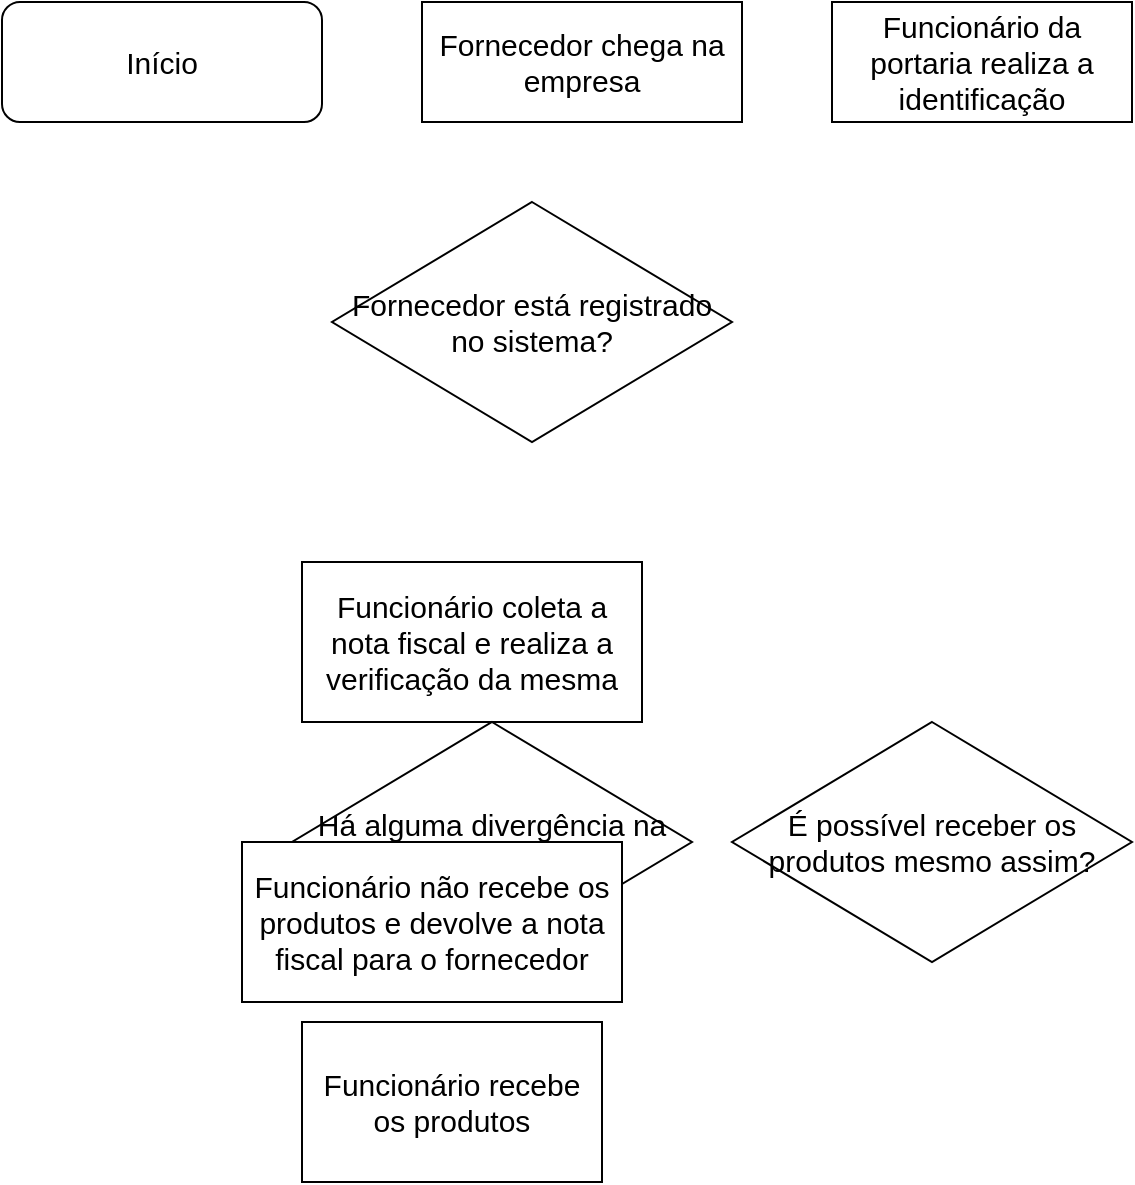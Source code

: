 <mxfile version="21.7.2" type="github">
  <diagram name="Page-1" id="IFbi0l0zsZ9HXe9LOnJm">
    <mxGraphModel dx="1361" dy="763" grid="1" gridSize="10" guides="1" tooltips="1" connect="1" arrows="1" fold="1" page="1" pageScale="1" pageWidth="850" pageHeight="1100" math="0" shadow="0">
      <root>
        <mxCell id="0" />
        <mxCell id="1" parent="0" />
        <mxCell id="UpsidfB4OOWGOqYcArzy-1" value="&lt;font style=&quot;font-size: 15px;&quot;&gt;Início&lt;/font&gt;" style="rounded=1;whiteSpace=wrap;html=1;" vertex="1" parent="1">
          <mxGeometry x="70" y="160" width="160" height="60" as="geometry" />
        </mxCell>
        <mxCell id="UpsidfB4OOWGOqYcArzy-2" value="&lt;font style=&quot;font-size: 15px;&quot;&gt;Fornecedor chega na empresa&lt;/font&gt;" style="rounded=0;whiteSpace=wrap;html=1;" vertex="1" parent="1">
          <mxGeometry x="280" y="160" width="160" height="60" as="geometry" />
        </mxCell>
        <mxCell id="UpsidfB4OOWGOqYcArzy-3" value="&lt;font style=&quot;font-size: 15px;&quot;&gt;Fornecedor está registrado no sistema?&lt;/font&gt;" style="rhombus;whiteSpace=wrap;html=1;" vertex="1" parent="1">
          <mxGeometry x="235" y="260" width="200" height="120" as="geometry" />
        </mxCell>
        <mxCell id="UpsidfB4OOWGOqYcArzy-4" value="&lt;font style=&quot;font-size: 15px;&quot;&gt;Funcionário da portaria realiza a identificação&lt;/font&gt;" style="rounded=0;whiteSpace=wrap;html=1;" vertex="1" parent="1">
          <mxGeometry x="485" y="160" width="150" height="60" as="geometry" />
        </mxCell>
        <mxCell id="UpsidfB4OOWGOqYcArzy-6" value="&lt;font style=&quot;font-size: 15px;&quot;&gt;Funcionário coleta a nota fiscal e realiza a verificação da mesma&lt;/font&gt;" style="rounded=0;whiteSpace=wrap;html=1;" vertex="1" parent="1">
          <mxGeometry x="220" y="440" width="170" height="80" as="geometry" />
        </mxCell>
        <mxCell id="UpsidfB4OOWGOqYcArzy-8" value="&lt;span style=&quot;font-size: 15px;&quot;&gt;Há alguma divergência na nota fiscal?&lt;/span&gt;" style="rhombus;whiteSpace=wrap;html=1;" vertex="1" parent="1">
          <mxGeometry x="215" y="520" width="200" height="120" as="geometry" />
        </mxCell>
        <mxCell id="UpsidfB4OOWGOqYcArzy-9" value="&lt;font style=&quot;font-size: 15px;&quot;&gt;Funcionário recebe os produtos&lt;/font&gt;" style="rounded=0;whiteSpace=wrap;html=1;" vertex="1" parent="1">
          <mxGeometry x="220" y="670" width="150" height="80" as="geometry" />
        </mxCell>
        <mxCell id="UpsidfB4OOWGOqYcArzy-10" value="&lt;font style=&quot;font-size: 15px;&quot;&gt;Funcionário não recebe os produtos e devolve a nota fiscal para o fornecedor&lt;/font&gt;" style="rounded=0;whiteSpace=wrap;html=1;" vertex="1" parent="1">
          <mxGeometry x="190" y="580" width="190" height="80" as="geometry" />
        </mxCell>
        <mxCell id="UpsidfB4OOWGOqYcArzy-11" value="&lt;span style=&quot;font-size: 15px;&quot;&gt;É possível receber os produtos mesmo assim?&lt;/span&gt;" style="rhombus;whiteSpace=wrap;html=1;" vertex="1" parent="1">
          <mxGeometry x="435" y="520" width="200" height="120" as="geometry" />
        </mxCell>
      </root>
    </mxGraphModel>
  </diagram>
</mxfile>
